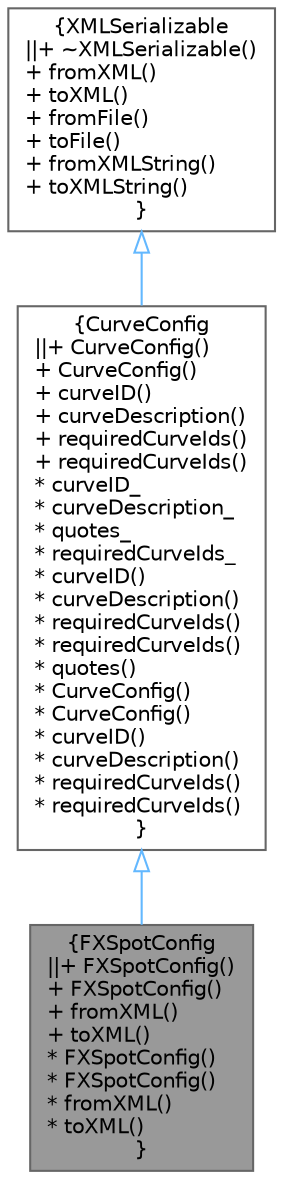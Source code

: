 digraph "FXSpotConfig"
{
 // INTERACTIVE_SVG=YES
 // LATEX_PDF_SIZE
  bgcolor="transparent";
  edge [fontname=Helvetica,fontsize=10,labelfontname=Helvetica,labelfontsize=10];
  node [fontname=Helvetica,fontsize=10,shape=box,height=0.2,width=0.4];
  Node1 [label="{FXSpotConfig\n||+ FXSpotConfig()\l+ FXSpotConfig()\l+ fromXML()\l+ toXML()\l* FXSpotConfig()\l* FXSpotConfig()\l* fromXML()\l* toXML()\l}",height=0.2,width=0.4,color="gray40", fillcolor="grey60", style="filled", fontcolor="black",tooltip="FXSpot configuration."];
  Node2 -> Node1 [dir="back",color="steelblue1",style="solid",arrowtail="onormal"];
  Node2 [label="{CurveConfig\n||+ CurveConfig()\l+ CurveConfig()\l+ curveID()\l+ curveDescription()\l+ requiredCurveIds()\l+ requiredCurveIds()\l* curveID_\l* curveDescription_\l* quotes_\l* requiredCurveIds_\l* curveID()\l* curveDescription()\l* requiredCurveIds()\l* requiredCurveIds()\l* quotes()\l* CurveConfig()\l* CurveConfig()\l* curveID()\l* curveDescription()\l* requiredCurveIds()\l* requiredCurveIds()\l}",height=0.2,width=0.4,color="gray40", fillcolor="white", style="filled",URL="$classore_1_1data_1_1_curve_config.html",tooltip="Base curve configuration."];
  Node3 -> Node2 [dir="back",color="steelblue1",style="solid",arrowtail="onormal"];
  Node3 [label="{XMLSerializable\n||+ ~XMLSerializable()\l+ fromXML()\l+ toXML()\l+ fromFile()\l+ toFile()\l+ fromXMLString()\l+ toXMLString()\l}",height=0.2,width=0.4,color="gray40", fillcolor="white", style="filled",URL="$classore_1_1data_1_1_x_m_l_serializable.html",tooltip="Base class for all serializable classes."];
}
